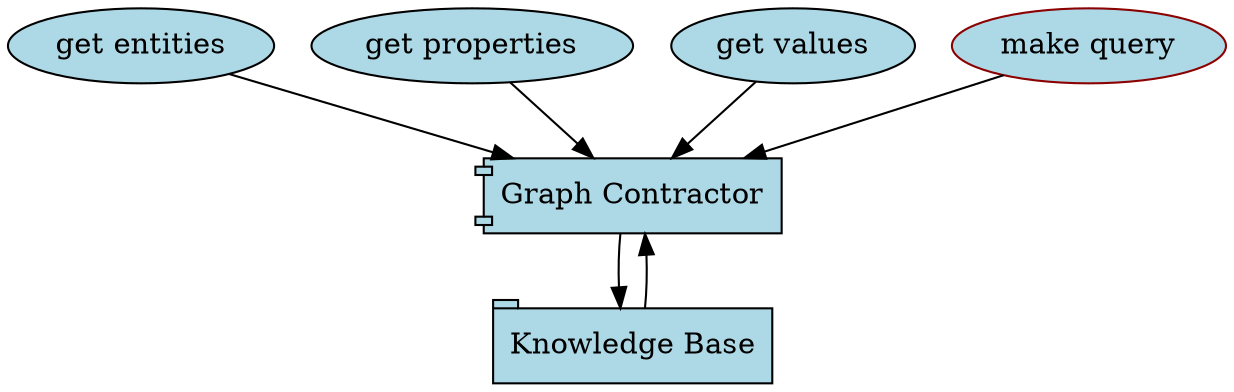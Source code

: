 digraph G {
    splines="FALSE";

    /* Entities */
    A [label="get entities", shape=ellipse, style=filled, fillcolor=lightblue];
    B [label="get properties", shape=ellipse, style=filled, fillcolor=lightblue];
    C [label="get values", shape=ellipse, style=filled, fillcolor=lightblue];
    F [label="make query", shape=ellipse, color=darkred style=filled, fillcolor=lightblue];
    D [label="Graph Contractor", shape=component, style=filled, fillcolor=lightblue];
    E [label="Knowledge Base", shape=tab,  style=filled, fillcolor=lightblue];
    
    
    /* Relationships */
    {A B C F} -> D
    D -> E
    E -> D
}